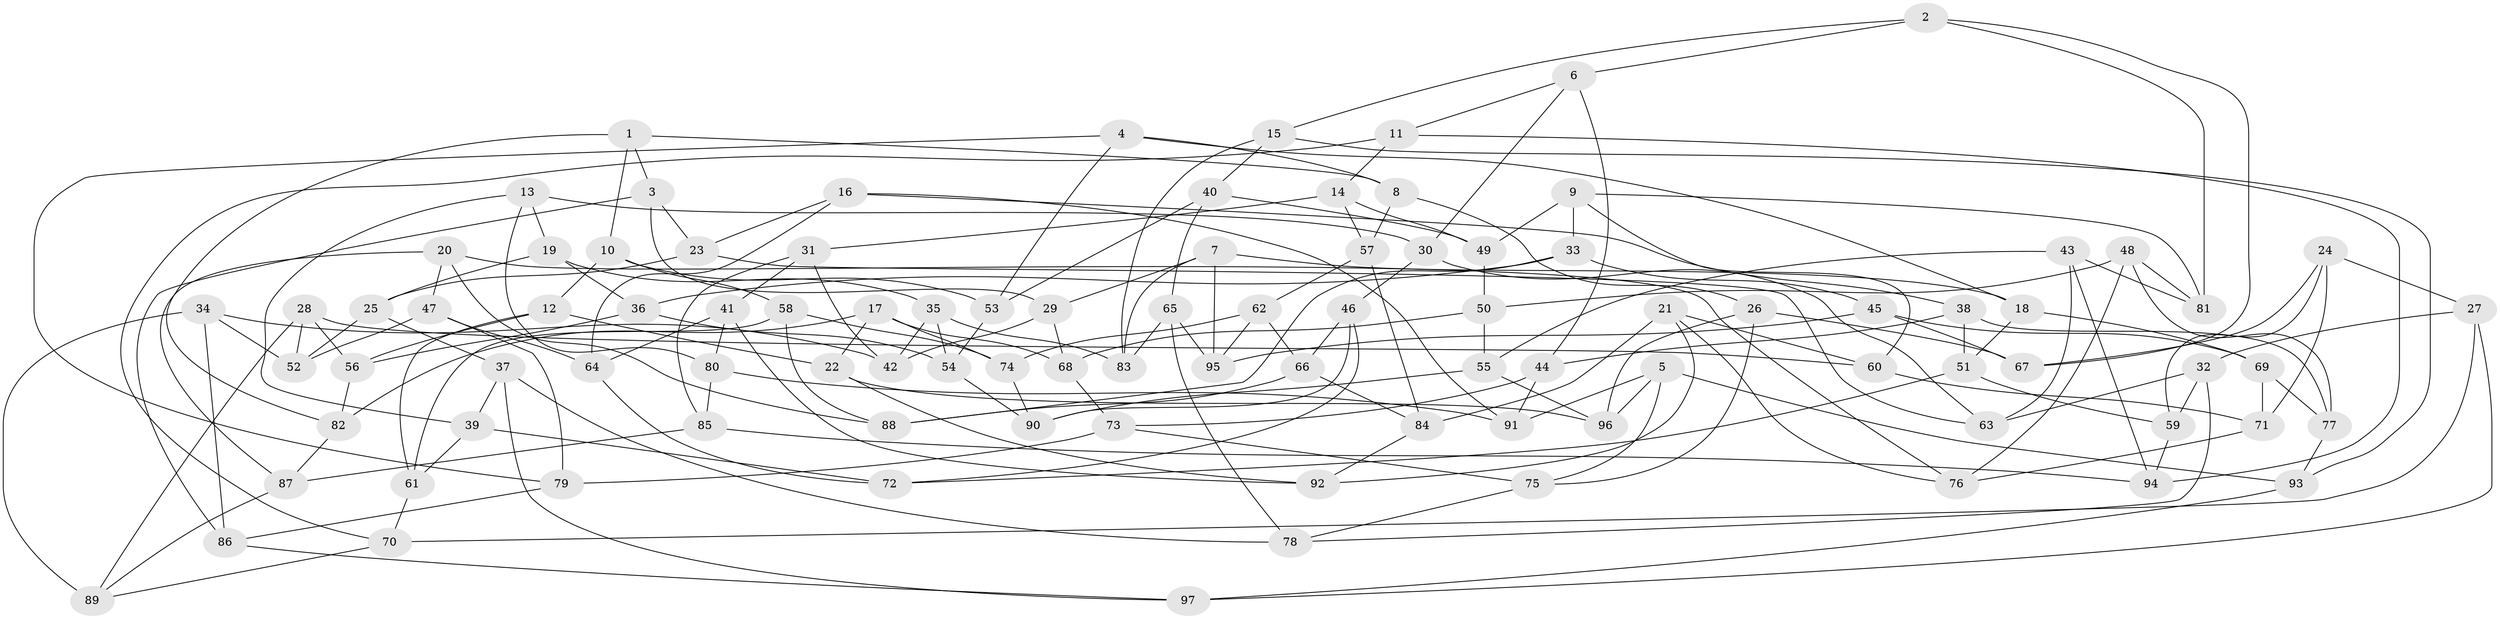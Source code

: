 // coarse degree distribution, {6: 0.6140350877192983, 4: 0.2807017543859649, 5: 0.08771929824561403, 3: 0.017543859649122806}
// Generated by graph-tools (version 1.1) at 2025/24/03/03/25 07:24:26]
// undirected, 97 vertices, 194 edges
graph export_dot {
graph [start="1"]
  node [color=gray90,style=filled];
  1;
  2;
  3;
  4;
  5;
  6;
  7;
  8;
  9;
  10;
  11;
  12;
  13;
  14;
  15;
  16;
  17;
  18;
  19;
  20;
  21;
  22;
  23;
  24;
  25;
  26;
  27;
  28;
  29;
  30;
  31;
  32;
  33;
  34;
  35;
  36;
  37;
  38;
  39;
  40;
  41;
  42;
  43;
  44;
  45;
  46;
  47;
  48;
  49;
  50;
  51;
  52;
  53;
  54;
  55;
  56;
  57;
  58;
  59;
  60;
  61;
  62;
  63;
  64;
  65;
  66;
  67;
  68;
  69;
  70;
  71;
  72;
  73;
  74;
  75;
  76;
  77;
  78;
  79;
  80;
  81;
  82;
  83;
  84;
  85;
  86;
  87;
  88;
  89;
  90;
  91;
  92;
  93;
  94;
  95;
  96;
  97;
  1 -- 8;
  1 -- 82;
  1 -- 10;
  1 -- 3;
  2 -- 15;
  2 -- 81;
  2 -- 6;
  2 -- 67;
  3 -- 86;
  3 -- 29;
  3 -- 23;
  4 -- 18;
  4 -- 8;
  4 -- 79;
  4 -- 53;
  5 -- 75;
  5 -- 91;
  5 -- 93;
  5 -- 96;
  6 -- 11;
  6 -- 44;
  6 -- 30;
  7 -- 83;
  7 -- 18;
  7 -- 95;
  7 -- 29;
  8 -- 26;
  8 -- 57;
  9 -- 60;
  9 -- 81;
  9 -- 49;
  9 -- 33;
  10 -- 12;
  10 -- 53;
  10 -- 58;
  11 -- 94;
  11 -- 14;
  11 -- 70;
  12 -- 56;
  12 -- 22;
  12 -- 61;
  13 -- 39;
  13 -- 19;
  13 -- 80;
  13 -- 30;
  14 -- 49;
  14 -- 57;
  14 -- 31;
  15 -- 83;
  15 -- 40;
  15 -- 93;
  16 -- 91;
  16 -- 64;
  16 -- 38;
  16 -- 23;
  17 -- 22;
  17 -- 68;
  17 -- 82;
  17 -- 74;
  18 -- 69;
  18 -- 51;
  19 -- 25;
  19 -- 36;
  19 -- 35;
  20 -- 76;
  20 -- 87;
  20 -- 47;
  20 -- 88;
  21 -- 76;
  21 -- 84;
  21 -- 60;
  21 -- 92;
  22 -- 96;
  22 -- 92;
  23 -- 25;
  23 -- 63;
  24 -- 71;
  24 -- 59;
  24 -- 67;
  24 -- 27;
  25 -- 37;
  25 -- 52;
  26 -- 96;
  26 -- 75;
  26 -- 67;
  27 -- 32;
  27 -- 70;
  27 -- 97;
  28 -- 52;
  28 -- 60;
  28 -- 56;
  28 -- 89;
  29 -- 68;
  29 -- 42;
  30 -- 63;
  30 -- 46;
  31 -- 42;
  31 -- 85;
  31 -- 41;
  32 -- 78;
  32 -- 59;
  32 -- 63;
  33 -- 88;
  33 -- 36;
  33 -- 45;
  34 -- 42;
  34 -- 89;
  34 -- 52;
  34 -- 86;
  35 -- 83;
  35 -- 42;
  35 -- 54;
  36 -- 56;
  36 -- 54;
  37 -- 39;
  37 -- 97;
  37 -- 78;
  38 -- 77;
  38 -- 44;
  38 -- 51;
  39 -- 72;
  39 -- 61;
  40 -- 49;
  40 -- 53;
  40 -- 65;
  41 -- 80;
  41 -- 92;
  41 -- 64;
  43 -- 94;
  43 -- 81;
  43 -- 63;
  43 -- 55;
  44 -- 91;
  44 -- 73;
  45 -- 95;
  45 -- 67;
  45 -- 69;
  46 -- 90;
  46 -- 66;
  46 -- 72;
  47 -- 52;
  47 -- 79;
  47 -- 64;
  48 -- 50;
  48 -- 76;
  48 -- 77;
  48 -- 81;
  49 -- 50;
  50 -- 68;
  50 -- 55;
  51 -- 59;
  51 -- 72;
  53 -- 54;
  54 -- 90;
  55 -- 90;
  55 -- 96;
  56 -- 82;
  57 -- 84;
  57 -- 62;
  58 -- 61;
  58 -- 88;
  58 -- 74;
  59 -- 94;
  60 -- 71;
  61 -- 70;
  62 -- 95;
  62 -- 66;
  62 -- 74;
  64 -- 72;
  65 -- 95;
  65 -- 78;
  65 -- 83;
  66 -- 84;
  66 -- 88;
  68 -- 73;
  69 -- 77;
  69 -- 71;
  70 -- 89;
  71 -- 76;
  73 -- 79;
  73 -- 75;
  74 -- 90;
  75 -- 78;
  77 -- 93;
  79 -- 86;
  80 -- 85;
  80 -- 91;
  82 -- 87;
  84 -- 92;
  85 -- 87;
  85 -- 94;
  86 -- 97;
  87 -- 89;
  93 -- 97;
}
